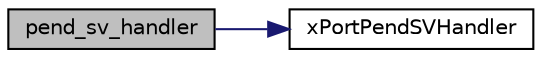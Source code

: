 digraph "pend_sv_handler"
{
  edge [fontname="Helvetica",fontsize="10",labelfontname="Helvetica",labelfontsize="10"];
  node [fontname="Helvetica",fontsize="10",shape=record];
  rankdir="LR";
  Node1 [label="pend_sv_handler",height=0.2,width=0.4,color="black", fillcolor="grey75", style="filled" fontcolor="black"];
  Node1 -> Node2 [color="midnightblue",fontsize="10",style="solid",fontname="Helvetica"];
  Node2 [label="xPortPendSVHandler",height=0.2,width=0.4,color="black", fillcolor="white", style="filled",URL="$port_8c.html#a3ab2189d6599a9eb1b1f235c87e8616d"];
}

